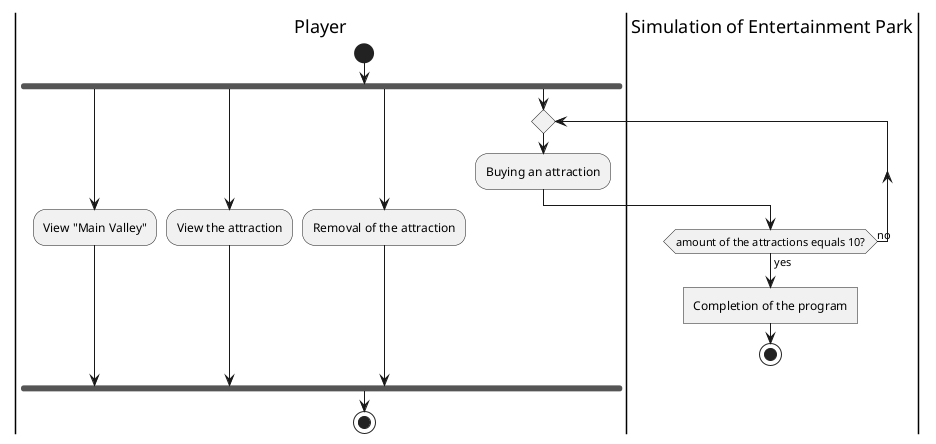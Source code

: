 @startuml
|Player|
start
fork
:View "Main Valley";
forkagain
:View the attraction;
forkagain
:Removal of the attraction;
forkagain
repeat
:Buying an attraction;
|Simulation of Entertainment Park|
repeat while (amount of the attractions equals 10?) is (no) not (yes)
:Completion of the program]
stop
|Player|
endfork
stop
@enduml